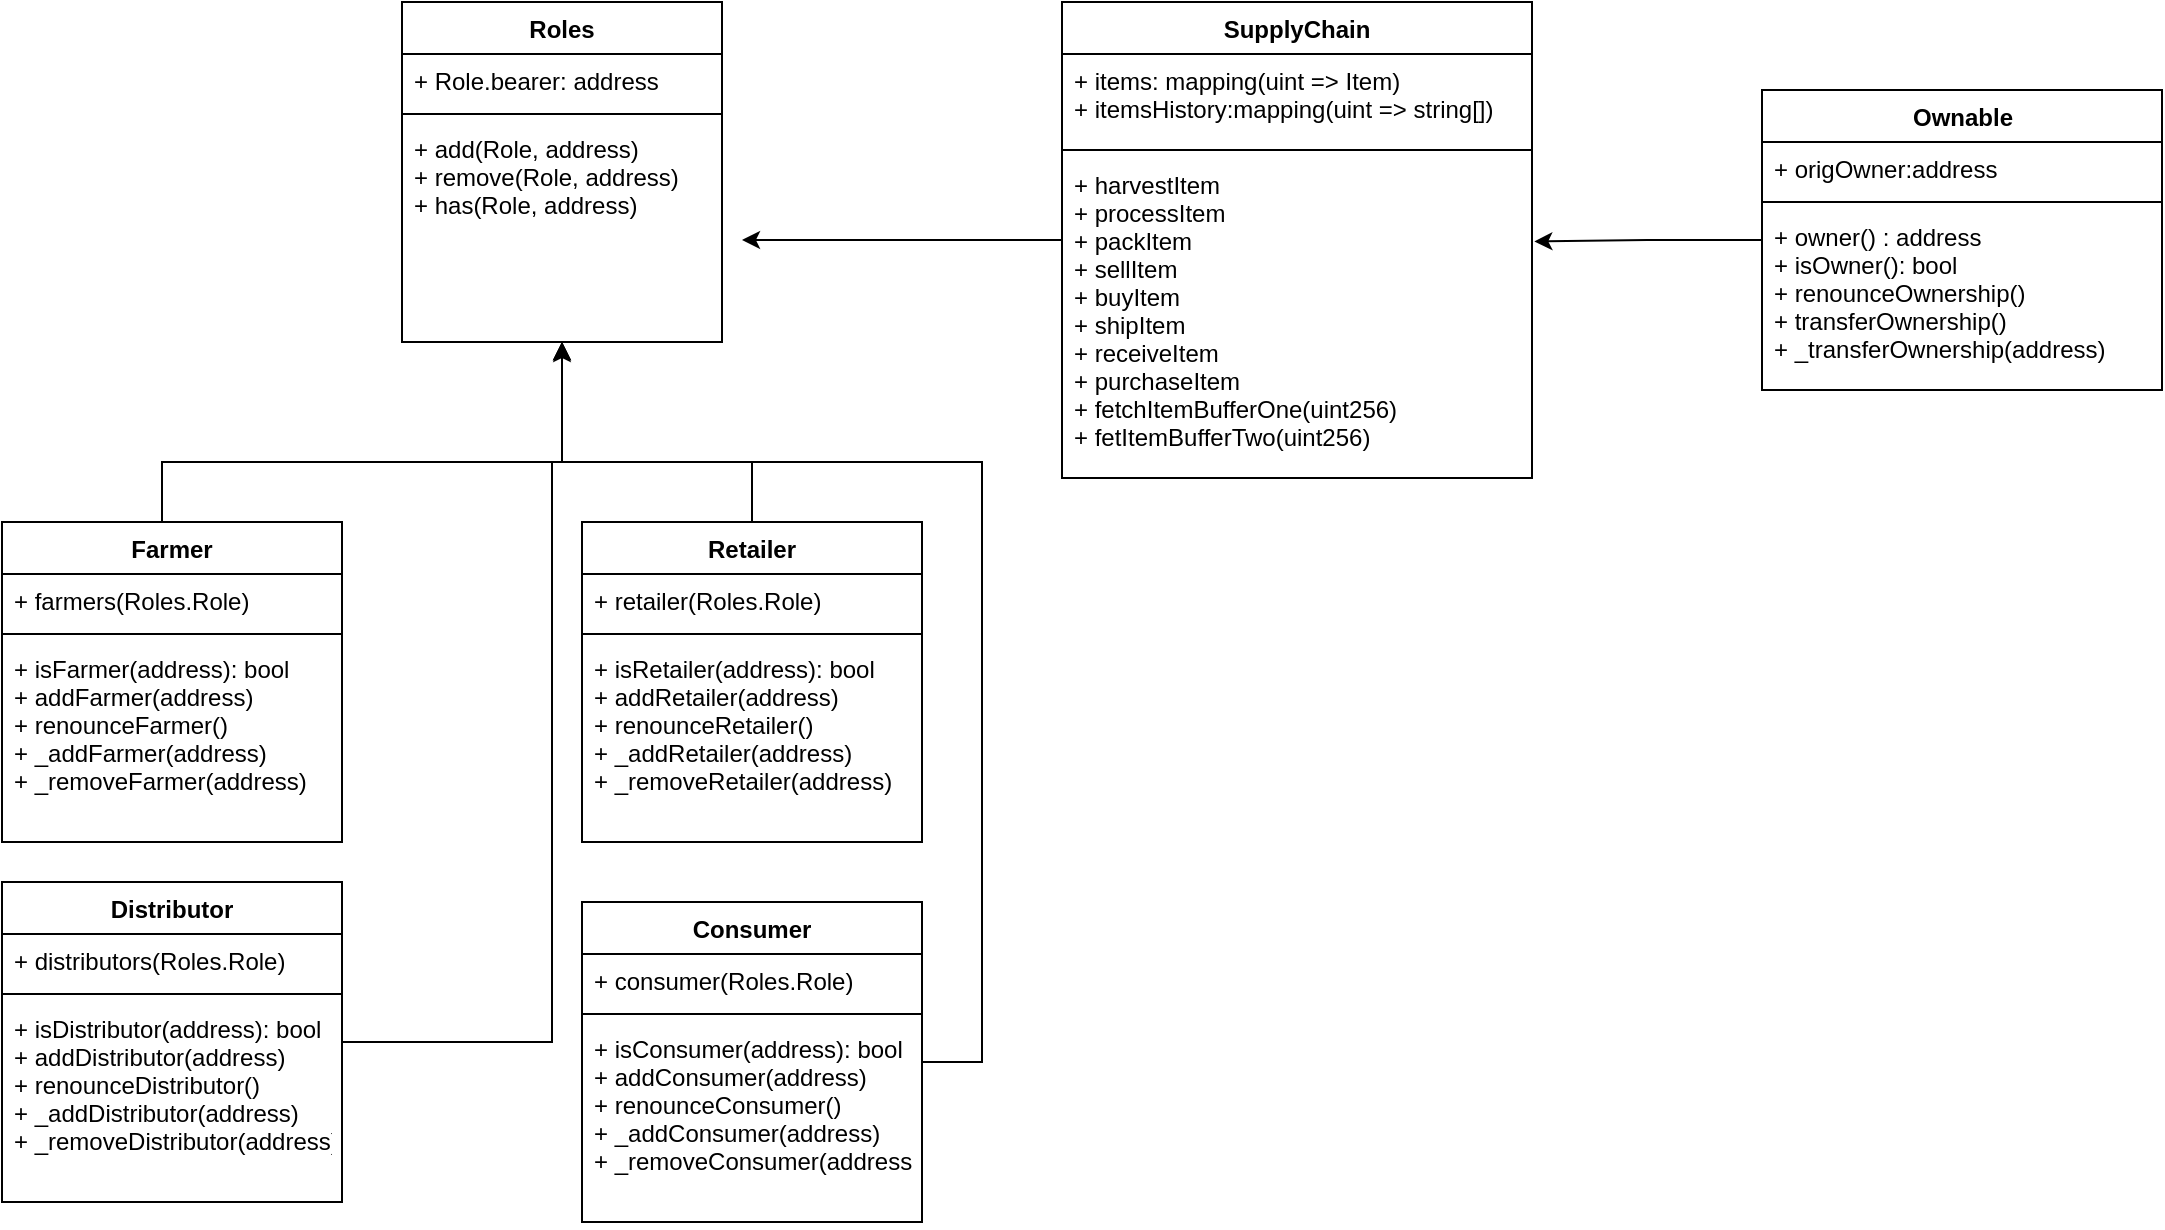 <mxfile version="15.1.0" type="github">
  <diagram id="C5RBs43oDa-KdzZeNtuy" name="Page-1">
    <mxGraphModel dx="780" dy="794" grid="1" gridSize="10" guides="1" tooltips="1" connect="1" arrows="1" fold="1" page="1" pageScale="1" pageWidth="1169" pageHeight="827" math="0" shadow="0">
      <root>
        <mxCell id="WIyWlLk6GJQsqaUBKTNV-0" />
        <mxCell id="WIyWlLk6GJQsqaUBKTNV-1" parent="WIyWlLk6GJQsqaUBKTNV-0" />
        <mxCell id="rQ16ahpxzYDLqlnlEEam-0" value="Roles" style="swimlane;fontStyle=1;align=center;verticalAlign=top;childLayout=stackLayout;horizontal=1;startSize=26;horizontalStack=0;resizeParent=1;resizeParentMax=0;resizeLast=0;collapsible=1;marginBottom=0;" vertex="1" parent="WIyWlLk6GJQsqaUBKTNV-1">
          <mxGeometry x="230" y="40" width="160" height="170" as="geometry" />
        </mxCell>
        <mxCell id="rQ16ahpxzYDLqlnlEEam-1" value="+ Role.bearer: address" style="text;strokeColor=none;fillColor=none;align=left;verticalAlign=top;spacingLeft=4;spacingRight=4;overflow=hidden;rotatable=0;points=[[0,0.5],[1,0.5]];portConstraint=eastwest;" vertex="1" parent="rQ16ahpxzYDLqlnlEEam-0">
          <mxGeometry y="26" width="160" height="26" as="geometry" />
        </mxCell>
        <mxCell id="rQ16ahpxzYDLqlnlEEam-2" value="" style="line;strokeWidth=1;fillColor=none;align=left;verticalAlign=middle;spacingTop=-1;spacingLeft=3;spacingRight=3;rotatable=0;labelPosition=right;points=[];portConstraint=eastwest;" vertex="1" parent="rQ16ahpxzYDLqlnlEEam-0">
          <mxGeometry y="52" width="160" height="8" as="geometry" />
        </mxCell>
        <mxCell id="rQ16ahpxzYDLqlnlEEam-3" value="+ add(Role, address)&#xa;+ remove(Role, address)&#xa;+ has(Role, address)" style="text;strokeColor=none;fillColor=none;align=left;verticalAlign=top;spacingLeft=4;spacingRight=4;overflow=hidden;rotatable=0;points=[[0,0.5],[1,0.5]];portConstraint=eastwest;" vertex="1" parent="rQ16ahpxzYDLqlnlEEam-0">
          <mxGeometry y="60" width="160" height="110" as="geometry" />
        </mxCell>
        <mxCell id="rQ16ahpxzYDLqlnlEEam-8" style="edgeStyle=orthogonalEdgeStyle;rounded=0;orthogonalLoop=1;jettySize=auto;html=1;" edge="1" parent="WIyWlLk6GJQsqaUBKTNV-1" source="rQ16ahpxzYDLqlnlEEam-4">
          <mxGeometry relative="1" as="geometry">
            <mxPoint x="310" y="211" as="targetPoint" />
            <Array as="points">
              <mxPoint x="110" y="270" />
              <mxPoint x="310" y="270" />
              <mxPoint x="310" y="211" />
            </Array>
          </mxGeometry>
        </mxCell>
        <mxCell id="rQ16ahpxzYDLqlnlEEam-4" value="Farmer" style="swimlane;fontStyle=1;align=center;verticalAlign=top;childLayout=stackLayout;horizontal=1;startSize=26;horizontalStack=0;resizeParent=1;resizeParentMax=0;resizeLast=0;collapsible=1;marginBottom=0;" vertex="1" parent="WIyWlLk6GJQsqaUBKTNV-1">
          <mxGeometry x="30" y="300" width="170" height="160" as="geometry" />
        </mxCell>
        <mxCell id="rQ16ahpxzYDLqlnlEEam-5" value="+ farmers(Roles.Role)" style="text;strokeColor=none;fillColor=none;align=left;verticalAlign=top;spacingLeft=4;spacingRight=4;overflow=hidden;rotatable=0;points=[[0,0.5],[1,0.5]];portConstraint=eastwest;" vertex="1" parent="rQ16ahpxzYDLqlnlEEam-4">
          <mxGeometry y="26" width="170" height="26" as="geometry" />
        </mxCell>
        <mxCell id="rQ16ahpxzYDLqlnlEEam-6" value="" style="line;strokeWidth=1;fillColor=none;align=left;verticalAlign=middle;spacingTop=-1;spacingLeft=3;spacingRight=3;rotatable=0;labelPosition=right;points=[];portConstraint=eastwest;" vertex="1" parent="rQ16ahpxzYDLqlnlEEam-4">
          <mxGeometry y="52" width="170" height="8" as="geometry" />
        </mxCell>
        <mxCell id="rQ16ahpxzYDLqlnlEEam-7" value="+ isFarmer(address): bool&#xa;+ addFarmer(address)&#xa;+ renounceFarmer()&#xa;+ _addFarmer(address)&#xa;+ _removeFarmer(address)&#xa;" style="text;strokeColor=none;fillColor=none;align=left;verticalAlign=top;spacingLeft=4;spacingRight=4;overflow=hidden;rotatable=0;points=[[0,0.5],[1,0.5]];portConstraint=eastwest;" vertex="1" parent="rQ16ahpxzYDLqlnlEEam-4">
          <mxGeometry y="60" width="170" height="100" as="geometry" />
        </mxCell>
        <mxCell id="rQ16ahpxzYDLqlnlEEam-14" style="edgeStyle=orthogonalEdgeStyle;rounded=0;orthogonalLoop=1;jettySize=auto;html=1;entryX=0.502;entryY=1.001;entryDx=0;entryDy=0;entryPerimeter=0;" edge="1" parent="WIyWlLk6GJQsqaUBKTNV-1" source="rQ16ahpxzYDLqlnlEEam-9" target="rQ16ahpxzYDLqlnlEEam-3">
          <mxGeometry relative="1" as="geometry">
            <mxPoint x="320" y="210" as="targetPoint" />
            <Array as="points">
              <mxPoint x="305" y="560" />
              <mxPoint x="305" y="270" />
              <mxPoint x="310" y="270" />
              <mxPoint x="310" y="210" />
            </Array>
          </mxGeometry>
        </mxCell>
        <mxCell id="rQ16ahpxzYDLqlnlEEam-9" value="Distributor" style="swimlane;fontStyle=1;align=center;verticalAlign=top;childLayout=stackLayout;horizontal=1;startSize=26;horizontalStack=0;resizeParent=1;resizeParentMax=0;resizeLast=0;collapsible=1;marginBottom=0;" vertex="1" parent="WIyWlLk6GJQsqaUBKTNV-1">
          <mxGeometry x="30" y="480" width="170" height="160" as="geometry" />
        </mxCell>
        <mxCell id="rQ16ahpxzYDLqlnlEEam-10" value="+ distributors(Roles.Role)" style="text;strokeColor=none;fillColor=none;align=left;verticalAlign=top;spacingLeft=4;spacingRight=4;overflow=hidden;rotatable=0;points=[[0,0.5],[1,0.5]];portConstraint=eastwest;" vertex="1" parent="rQ16ahpxzYDLqlnlEEam-9">
          <mxGeometry y="26" width="170" height="26" as="geometry" />
        </mxCell>
        <mxCell id="rQ16ahpxzYDLqlnlEEam-11" value="" style="line;strokeWidth=1;fillColor=none;align=left;verticalAlign=middle;spacingTop=-1;spacingLeft=3;spacingRight=3;rotatable=0;labelPosition=right;points=[];portConstraint=eastwest;" vertex="1" parent="rQ16ahpxzYDLqlnlEEam-9">
          <mxGeometry y="52" width="170" height="8" as="geometry" />
        </mxCell>
        <mxCell id="rQ16ahpxzYDLqlnlEEam-12" value="+ isDistributor(address): bool&#xa;+ addDistributor(address)&#xa;+ renounceDistributor()&#xa;+ _addDistributor(address)&#xa;+ _removeDistributor(address)&#xa;" style="text;strokeColor=none;fillColor=none;align=left;verticalAlign=top;spacingLeft=4;spacingRight=4;overflow=hidden;rotatable=0;points=[[0,0.5],[1,0.5]];portConstraint=eastwest;" vertex="1" parent="rQ16ahpxzYDLqlnlEEam-9">
          <mxGeometry y="60" width="170" height="100" as="geometry" />
        </mxCell>
        <mxCell id="rQ16ahpxzYDLqlnlEEam-19" style="edgeStyle=orthogonalEdgeStyle;rounded=0;orthogonalLoop=1;jettySize=auto;html=1;" edge="1" parent="WIyWlLk6GJQsqaUBKTNV-1" source="rQ16ahpxzYDLqlnlEEam-15">
          <mxGeometry relative="1" as="geometry">
            <mxPoint x="310" y="210" as="targetPoint" />
            <Array as="points">
              <mxPoint x="405" y="270" />
              <mxPoint x="310" y="270" />
              <mxPoint x="310" y="210" />
            </Array>
          </mxGeometry>
        </mxCell>
        <mxCell id="rQ16ahpxzYDLqlnlEEam-15" value="Retailer" style="swimlane;fontStyle=1;align=center;verticalAlign=top;childLayout=stackLayout;horizontal=1;startSize=26;horizontalStack=0;resizeParent=1;resizeParentMax=0;resizeLast=0;collapsible=1;marginBottom=0;" vertex="1" parent="WIyWlLk6GJQsqaUBKTNV-1">
          <mxGeometry x="320" y="300" width="170" height="160" as="geometry" />
        </mxCell>
        <mxCell id="rQ16ahpxzYDLqlnlEEam-16" value="+ retailer(Roles.Role)" style="text;strokeColor=none;fillColor=none;align=left;verticalAlign=top;spacingLeft=4;spacingRight=4;overflow=hidden;rotatable=0;points=[[0,0.5],[1,0.5]];portConstraint=eastwest;" vertex="1" parent="rQ16ahpxzYDLqlnlEEam-15">
          <mxGeometry y="26" width="170" height="26" as="geometry" />
        </mxCell>
        <mxCell id="rQ16ahpxzYDLqlnlEEam-17" value="" style="line;strokeWidth=1;fillColor=none;align=left;verticalAlign=middle;spacingTop=-1;spacingLeft=3;spacingRight=3;rotatable=0;labelPosition=right;points=[];portConstraint=eastwest;" vertex="1" parent="rQ16ahpxzYDLqlnlEEam-15">
          <mxGeometry y="52" width="170" height="8" as="geometry" />
        </mxCell>
        <mxCell id="rQ16ahpxzYDLqlnlEEam-18" value="+ isRetailer(address): bool&#xa;+ addRetailer(address)&#xa;+ renounceRetailer()&#xa;+ _addRetailer(address)&#xa;+ _removeRetailer(address)&#xa;" style="text;strokeColor=none;fillColor=none;align=left;verticalAlign=top;spacingLeft=4;spacingRight=4;overflow=hidden;rotatable=0;points=[[0,0.5],[1,0.5]];portConstraint=eastwest;" vertex="1" parent="rQ16ahpxzYDLqlnlEEam-15">
          <mxGeometry y="60" width="170" height="100" as="geometry" />
        </mxCell>
        <mxCell id="rQ16ahpxzYDLqlnlEEam-24" style="edgeStyle=orthogonalEdgeStyle;rounded=0;orthogonalLoop=1;jettySize=auto;html=1;entryX=0.5;entryY=1;entryDx=0;entryDy=0;entryPerimeter=0;" edge="1" parent="WIyWlLk6GJQsqaUBKTNV-1" source="rQ16ahpxzYDLqlnlEEam-20" target="rQ16ahpxzYDLqlnlEEam-3">
          <mxGeometry relative="1" as="geometry">
            <mxPoint x="319.524" y="210" as="targetPoint" />
            <Array as="points">
              <mxPoint x="520" y="570" />
              <mxPoint x="520" y="270" />
              <mxPoint x="310" y="270" />
            </Array>
          </mxGeometry>
        </mxCell>
        <mxCell id="rQ16ahpxzYDLqlnlEEam-20" value="Consumer" style="swimlane;fontStyle=1;align=center;verticalAlign=top;childLayout=stackLayout;horizontal=1;startSize=26;horizontalStack=0;resizeParent=1;resizeParentMax=0;resizeLast=0;collapsible=1;marginBottom=0;" vertex="1" parent="WIyWlLk6GJQsqaUBKTNV-1">
          <mxGeometry x="320" y="490" width="170" height="160" as="geometry" />
        </mxCell>
        <mxCell id="rQ16ahpxzYDLqlnlEEam-21" value="+ consumer(Roles.Role)" style="text;strokeColor=none;fillColor=none;align=left;verticalAlign=top;spacingLeft=4;spacingRight=4;overflow=hidden;rotatable=0;points=[[0,0.5],[1,0.5]];portConstraint=eastwest;" vertex="1" parent="rQ16ahpxzYDLqlnlEEam-20">
          <mxGeometry y="26" width="170" height="26" as="geometry" />
        </mxCell>
        <mxCell id="rQ16ahpxzYDLqlnlEEam-22" value="" style="line;strokeWidth=1;fillColor=none;align=left;verticalAlign=middle;spacingTop=-1;spacingLeft=3;spacingRight=3;rotatable=0;labelPosition=right;points=[];portConstraint=eastwest;" vertex="1" parent="rQ16ahpxzYDLqlnlEEam-20">
          <mxGeometry y="52" width="170" height="8" as="geometry" />
        </mxCell>
        <mxCell id="rQ16ahpxzYDLqlnlEEam-23" value="+ isConsumer(address): bool&#xa;+ addConsumer(address)&#xa;+ renounceConsumer()&#xa;+ _addConsumer(address)&#xa;+ _removeConsumer(address)&#xa;" style="text;strokeColor=none;fillColor=none;align=left;verticalAlign=top;spacingLeft=4;spacingRight=4;overflow=hidden;rotatable=0;points=[[0,0.5],[1,0.5]];portConstraint=eastwest;" vertex="1" parent="rQ16ahpxzYDLqlnlEEam-20">
          <mxGeometry y="60" width="170" height="100" as="geometry" />
        </mxCell>
        <mxCell id="rQ16ahpxzYDLqlnlEEam-44" style="edgeStyle=orthogonalEdgeStyle;rounded=0;orthogonalLoop=1;jettySize=auto;html=1;" edge="1" parent="WIyWlLk6GJQsqaUBKTNV-1" source="rQ16ahpxzYDLqlnlEEam-29">
          <mxGeometry relative="1" as="geometry">
            <mxPoint x="400" y="159" as="targetPoint" />
          </mxGeometry>
        </mxCell>
        <mxCell id="rQ16ahpxzYDLqlnlEEam-29" value="SupplyChain" style="swimlane;fontStyle=1;align=center;verticalAlign=top;childLayout=stackLayout;horizontal=1;startSize=26;horizontalStack=0;resizeParent=1;resizeParentMax=0;resizeLast=0;collapsible=1;marginBottom=0;" vertex="1" parent="WIyWlLk6GJQsqaUBKTNV-1">
          <mxGeometry x="560" y="40" width="235" height="238" as="geometry" />
        </mxCell>
        <mxCell id="rQ16ahpxzYDLqlnlEEam-30" value="+ items: mapping(uint =&gt; Item)&#xa;+ itemsHistory:mapping(uint =&gt; string[])&#xa;" style="text;strokeColor=none;fillColor=none;align=left;verticalAlign=top;spacingLeft=4;spacingRight=4;overflow=hidden;rotatable=0;points=[[0,0.5],[1,0.5]];portConstraint=eastwest;" vertex="1" parent="rQ16ahpxzYDLqlnlEEam-29">
          <mxGeometry y="26" width="235" height="44" as="geometry" />
        </mxCell>
        <mxCell id="rQ16ahpxzYDLqlnlEEam-31" value="" style="line;strokeWidth=1;fillColor=none;align=left;verticalAlign=middle;spacingTop=-1;spacingLeft=3;spacingRight=3;rotatable=0;labelPosition=right;points=[];portConstraint=eastwest;" vertex="1" parent="rQ16ahpxzYDLqlnlEEam-29">
          <mxGeometry y="70" width="235" height="8" as="geometry" />
        </mxCell>
        <mxCell id="rQ16ahpxzYDLqlnlEEam-32" value="+ harvestItem&#xa;+ processItem&#xa;+ packItem&#xa;+ sellItem&#xa;+ buyItem&#xa;+ shipItem&#xa;+ receiveItem&#xa;+ purchaseItem&#xa;+ fetchItemBufferOne(uint256)&#xa;+ fetItemBufferTwo(uint256)" style="text;strokeColor=none;fillColor=none;align=left;verticalAlign=top;spacingLeft=4;spacingRight=4;overflow=hidden;rotatable=0;points=[[0,0.5],[1,0.5]];portConstraint=eastwest;" vertex="1" parent="rQ16ahpxzYDLqlnlEEam-29">
          <mxGeometry y="78" width="235" height="160" as="geometry" />
        </mxCell>
        <mxCell id="rQ16ahpxzYDLqlnlEEam-46" style="edgeStyle=orthogonalEdgeStyle;rounded=0;orthogonalLoop=1;jettySize=auto;html=1;entryX=1.005;entryY=0.261;entryDx=0;entryDy=0;entryPerimeter=0;" edge="1" parent="WIyWlLk6GJQsqaUBKTNV-1" source="rQ16ahpxzYDLqlnlEEam-40" target="rQ16ahpxzYDLqlnlEEam-32">
          <mxGeometry relative="1" as="geometry" />
        </mxCell>
        <mxCell id="rQ16ahpxzYDLqlnlEEam-40" value="Ownable" style="swimlane;fontStyle=1;align=center;verticalAlign=top;childLayout=stackLayout;horizontal=1;startSize=26;horizontalStack=0;resizeParent=1;resizeParentMax=0;resizeLast=0;collapsible=1;marginBottom=0;html=1;direction=east;" vertex="1" parent="WIyWlLk6GJQsqaUBKTNV-1">
          <mxGeometry x="910" y="84" width="200" height="150" as="geometry" />
        </mxCell>
        <mxCell id="rQ16ahpxzYDLqlnlEEam-41" value="+ origOwner:address" style="text;strokeColor=none;fillColor=none;align=left;verticalAlign=top;spacingLeft=4;spacingRight=4;overflow=hidden;rotatable=0;points=[[0,0.5],[1,0.5]];portConstraint=eastwest;" vertex="1" parent="rQ16ahpxzYDLqlnlEEam-40">
          <mxGeometry y="26" width="200" height="26" as="geometry" />
        </mxCell>
        <mxCell id="rQ16ahpxzYDLqlnlEEam-42" value="" style="line;strokeWidth=1;fillColor=none;align=left;verticalAlign=middle;spacingTop=-1;spacingLeft=3;spacingRight=3;rotatable=0;labelPosition=right;points=[];portConstraint=eastwest;" vertex="1" parent="rQ16ahpxzYDLqlnlEEam-40">
          <mxGeometry y="52" width="200" height="8" as="geometry" />
        </mxCell>
        <mxCell id="rQ16ahpxzYDLqlnlEEam-43" value="+ owner() : address&#xa;+ isOwner(): bool&#xa;+ renounceOwnership()&#xa;+ transferOwnership()&#xa;+ _transferOwnership(address)" style="text;strokeColor=none;fillColor=none;align=left;verticalAlign=top;spacingLeft=4;spacingRight=4;overflow=hidden;rotatable=0;points=[[0,0.5],[1,0.5]];portConstraint=eastwest;" vertex="1" parent="rQ16ahpxzYDLqlnlEEam-40">
          <mxGeometry y="60" width="200" height="90" as="geometry" />
        </mxCell>
      </root>
    </mxGraphModel>
  </diagram>
</mxfile>
